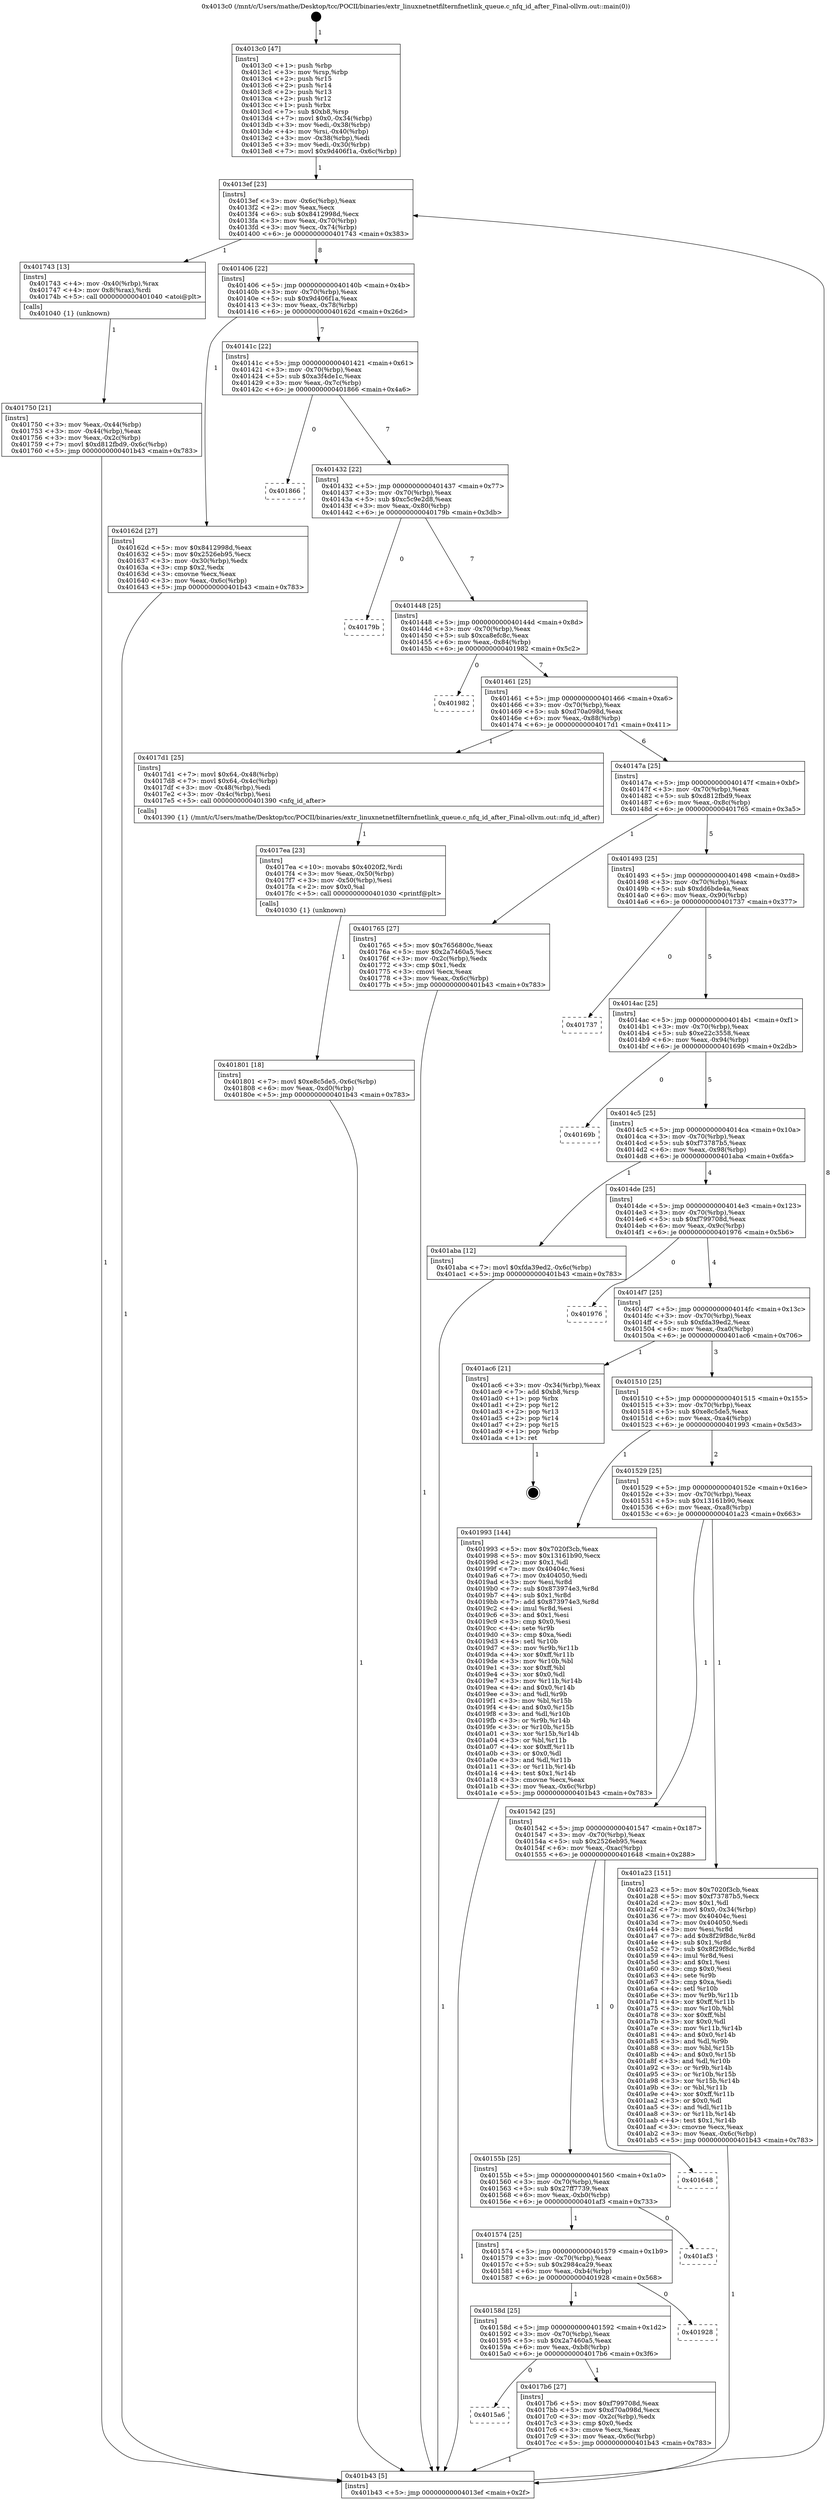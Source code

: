 digraph "0x4013c0" {
  label = "0x4013c0 (/mnt/c/Users/mathe/Desktop/tcc/POCII/binaries/extr_linuxnetnetfilternfnetlink_queue.c_nfq_id_after_Final-ollvm.out::main(0))"
  labelloc = "t"
  node[shape=record]

  Entry [label="",width=0.3,height=0.3,shape=circle,fillcolor=black,style=filled]
  "0x4013ef" [label="{
     0x4013ef [23]\l
     | [instrs]\l
     &nbsp;&nbsp;0x4013ef \<+3\>: mov -0x6c(%rbp),%eax\l
     &nbsp;&nbsp;0x4013f2 \<+2\>: mov %eax,%ecx\l
     &nbsp;&nbsp;0x4013f4 \<+6\>: sub $0x8412998d,%ecx\l
     &nbsp;&nbsp;0x4013fa \<+3\>: mov %eax,-0x70(%rbp)\l
     &nbsp;&nbsp;0x4013fd \<+3\>: mov %ecx,-0x74(%rbp)\l
     &nbsp;&nbsp;0x401400 \<+6\>: je 0000000000401743 \<main+0x383\>\l
  }"]
  "0x401743" [label="{
     0x401743 [13]\l
     | [instrs]\l
     &nbsp;&nbsp;0x401743 \<+4\>: mov -0x40(%rbp),%rax\l
     &nbsp;&nbsp;0x401747 \<+4\>: mov 0x8(%rax),%rdi\l
     &nbsp;&nbsp;0x40174b \<+5\>: call 0000000000401040 \<atoi@plt\>\l
     | [calls]\l
     &nbsp;&nbsp;0x401040 \{1\} (unknown)\l
  }"]
  "0x401406" [label="{
     0x401406 [22]\l
     | [instrs]\l
     &nbsp;&nbsp;0x401406 \<+5\>: jmp 000000000040140b \<main+0x4b\>\l
     &nbsp;&nbsp;0x40140b \<+3\>: mov -0x70(%rbp),%eax\l
     &nbsp;&nbsp;0x40140e \<+5\>: sub $0x9d406f1a,%eax\l
     &nbsp;&nbsp;0x401413 \<+3\>: mov %eax,-0x78(%rbp)\l
     &nbsp;&nbsp;0x401416 \<+6\>: je 000000000040162d \<main+0x26d\>\l
  }"]
  Exit [label="",width=0.3,height=0.3,shape=circle,fillcolor=black,style=filled,peripheries=2]
  "0x40162d" [label="{
     0x40162d [27]\l
     | [instrs]\l
     &nbsp;&nbsp;0x40162d \<+5\>: mov $0x8412998d,%eax\l
     &nbsp;&nbsp;0x401632 \<+5\>: mov $0x2526eb95,%ecx\l
     &nbsp;&nbsp;0x401637 \<+3\>: mov -0x30(%rbp),%edx\l
     &nbsp;&nbsp;0x40163a \<+3\>: cmp $0x2,%edx\l
     &nbsp;&nbsp;0x40163d \<+3\>: cmovne %ecx,%eax\l
     &nbsp;&nbsp;0x401640 \<+3\>: mov %eax,-0x6c(%rbp)\l
     &nbsp;&nbsp;0x401643 \<+5\>: jmp 0000000000401b43 \<main+0x783\>\l
  }"]
  "0x40141c" [label="{
     0x40141c [22]\l
     | [instrs]\l
     &nbsp;&nbsp;0x40141c \<+5\>: jmp 0000000000401421 \<main+0x61\>\l
     &nbsp;&nbsp;0x401421 \<+3\>: mov -0x70(%rbp),%eax\l
     &nbsp;&nbsp;0x401424 \<+5\>: sub $0xa3f4de1c,%eax\l
     &nbsp;&nbsp;0x401429 \<+3\>: mov %eax,-0x7c(%rbp)\l
     &nbsp;&nbsp;0x40142c \<+6\>: je 0000000000401866 \<main+0x4a6\>\l
  }"]
  "0x401b43" [label="{
     0x401b43 [5]\l
     | [instrs]\l
     &nbsp;&nbsp;0x401b43 \<+5\>: jmp 00000000004013ef \<main+0x2f\>\l
  }"]
  "0x4013c0" [label="{
     0x4013c0 [47]\l
     | [instrs]\l
     &nbsp;&nbsp;0x4013c0 \<+1\>: push %rbp\l
     &nbsp;&nbsp;0x4013c1 \<+3\>: mov %rsp,%rbp\l
     &nbsp;&nbsp;0x4013c4 \<+2\>: push %r15\l
     &nbsp;&nbsp;0x4013c6 \<+2\>: push %r14\l
     &nbsp;&nbsp;0x4013c8 \<+2\>: push %r13\l
     &nbsp;&nbsp;0x4013ca \<+2\>: push %r12\l
     &nbsp;&nbsp;0x4013cc \<+1\>: push %rbx\l
     &nbsp;&nbsp;0x4013cd \<+7\>: sub $0xb8,%rsp\l
     &nbsp;&nbsp;0x4013d4 \<+7\>: movl $0x0,-0x34(%rbp)\l
     &nbsp;&nbsp;0x4013db \<+3\>: mov %edi,-0x38(%rbp)\l
     &nbsp;&nbsp;0x4013de \<+4\>: mov %rsi,-0x40(%rbp)\l
     &nbsp;&nbsp;0x4013e2 \<+3\>: mov -0x38(%rbp),%edi\l
     &nbsp;&nbsp;0x4013e5 \<+3\>: mov %edi,-0x30(%rbp)\l
     &nbsp;&nbsp;0x4013e8 \<+7\>: movl $0x9d406f1a,-0x6c(%rbp)\l
  }"]
  "0x401750" [label="{
     0x401750 [21]\l
     | [instrs]\l
     &nbsp;&nbsp;0x401750 \<+3\>: mov %eax,-0x44(%rbp)\l
     &nbsp;&nbsp;0x401753 \<+3\>: mov -0x44(%rbp),%eax\l
     &nbsp;&nbsp;0x401756 \<+3\>: mov %eax,-0x2c(%rbp)\l
     &nbsp;&nbsp;0x401759 \<+7\>: movl $0xd812fbd9,-0x6c(%rbp)\l
     &nbsp;&nbsp;0x401760 \<+5\>: jmp 0000000000401b43 \<main+0x783\>\l
  }"]
  "0x401801" [label="{
     0x401801 [18]\l
     | [instrs]\l
     &nbsp;&nbsp;0x401801 \<+7\>: movl $0xe8c5de5,-0x6c(%rbp)\l
     &nbsp;&nbsp;0x401808 \<+6\>: mov %eax,-0xd0(%rbp)\l
     &nbsp;&nbsp;0x40180e \<+5\>: jmp 0000000000401b43 \<main+0x783\>\l
  }"]
  "0x401866" [label="{
     0x401866\l
  }", style=dashed]
  "0x401432" [label="{
     0x401432 [22]\l
     | [instrs]\l
     &nbsp;&nbsp;0x401432 \<+5\>: jmp 0000000000401437 \<main+0x77\>\l
     &nbsp;&nbsp;0x401437 \<+3\>: mov -0x70(%rbp),%eax\l
     &nbsp;&nbsp;0x40143a \<+5\>: sub $0xc5c9e2d8,%eax\l
     &nbsp;&nbsp;0x40143f \<+3\>: mov %eax,-0x80(%rbp)\l
     &nbsp;&nbsp;0x401442 \<+6\>: je 000000000040179b \<main+0x3db\>\l
  }"]
  "0x4017ea" [label="{
     0x4017ea [23]\l
     | [instrs]\l
     &nbsp;&nbsp;0x4017ea \<+10\>: movabs $0x4020f2,%rdi\l
     &nbsp;&nbsp;0x4017f4 \<+3\>: mov %eax,-0x50(%rbp)\l
     &nbsp;&nbsp;0x4017f7 \<+3\>: mov -0x50(%rbp),%esi\l
     &nbsp;&nbsp;0x4017fa \<+2\>: mov $0x0,%al\l
     &nbsp;&nbsp;0x4017fc \<+5\>: call 0000000000401030 \<printf@plt\>\l
     | [calls]\l
     &nbsp;&nbsp;0x401030 \{1\} (unknown)\l
  }"]
  "0x40179b" [label="{
     0x40179b\l
  }", style=dashed]
  "0x401448" [label="{
     0x401448 [25]\l
     | [instrs]\l
     &nbsp;&nbsp;0x401448 \<+5\>: jmp 000000000040144d \<main+0x8d\>\l
     &nbsp;&nbsp;0x40144d \<+3\>: mov -0x70(%rbp),%eax\l
     &nbsp;&nbsp;0x401450 \<+5\>: sub $0xca8efc8c,%eax\l
     &nbsp;&nbsp;0x401455 \<+6\>: mov %eax,-0x84(%rbp)\l
     &nbsp;&nbsp;0x40145b \<+6\>: je 0000000000401982 \<main+0x5c2\>\l
  }"]
  "0x4015a6" [label="{
     0x4015a6\l
  }", style=dashed]
  "0x401982" [label="{
     0x401982\l
  }", style=dashed]
  "0x401461" [label="{
     0x401461 [25]\l
     | [instrs]\l
     &nbsp;&nbsp;0x401461 \<+5\>: jmp 0000000000401466 \<main+0xa6\>\l
     &nbsp;&nbsp;0x401466 \<+3\>: mov -0x70(%rbp),%eax\l
     &nbsp;&nbsp;0x401469 \<+5\>: sub $0xd70a098d,%eax\l
     &nbsp;&nbsp;0x40146e \<+6\>: mov %eax,-0x88(%rbp)\l
     &nbsp;&nbsp;0x401474 \<+6\>: je 00000000004017d1 \<main+0x411\>\l
  }"]
  "0x4017b6" [label="{
     0x4017b6 [27]\l
     | [instrs]\l
     &nbsp;&nbsp;0x4017b6 \<+5\>: mov $0xf799708d,%eax\l
     &nbsp;&nbsp;0x4017bb \<+5\>: mov $0xd70a098d,%ecx\l
     &nbsp;&nbsp;0x4017c0 \<+3\>: mov -0x2c(%rbp),%edx\l
     &nbsp;&nbsp;0x4017c3 \<+3\>: cmp $0x0,%edx\l
     &nbsp;&nbsp;0x4017c6 \<+3\>: cmove %ecx,%eax\l
     &nbsp;&nbsp;0x4017c9 \<+3\>: mov %eax,-0x6c(%rbp)\l
     &nbsp;&nbsp;0x4017cc \<+5\>: jmp 0000000000401b43 \<main+0x783\>\l
  }"]
  "0x4017d1" [label="{
     0x4017d1 [25]\l
     | [instrs]\l
     &nbsp;&nbsp;0x4017d1 \<+7\>: movl $0x64,-0x48(%rbp)\l
     &nbsp;&nbsp;0x4017d8 \<+7\>: movl $0x64,-0x4c(%rbp)\l
     &nbsp;&nbsp;0x4017df \<+3\>: mov -0x48(%rbp),%edi\l
     &nbsp;&nbsp;0x4017e2 \<+3\>: mov -0x4c(%rbp),%esi\l
     &nbsp;&nbsp;0x4017e5 \<+5\>: call 0000000000401390 \<nfq_id_after\>\l
     | [calls]\l
     &nbsp;&nbsp;0x401390 \{1\} (/mnt/c/Users/mathe/Desktop/tcc/POCII/binaries/extr_linuxnetnetfilternfnetlink_queue.c_nfq_id_after_Final-ollvm.out::nfq_id_after)\l
  }"]
  "0x40147a" [label="{
     0x40147a [25]\l
     | [instrs]\l
     &nbsp;&nbsp;0x40147a \<+5\>: jmp 000000000040147f \<main+0xbf\>\l
     &nbsp;&nbsp;0x40147f \<+3\>: mov -0x70(%rbp),%eax\l
     &nbsp;&nbsp;0x401482 \<+5\>: sub $0xd812fbd9,%eax\l
     &nbsp;&nbsp;0x401487 \<+6\>: mov %eax,-0x8c(%rbp)\l
     &nbsp;&nbsp;0x40148d \<+6\>: je 0000000000401765 \<main+0x3a5\>\l
  }"]
  "0x40158d" [label="{
     0x40158d [25]\l
     | [instrs]\l
     &nbsp;&nbsp;0x40158d \<+5\>: jmp 0000000000401592 \<main+0x1d2\>\l
     &nbsp;&nbsp;0x401592 \<+3\>: mov -0x70(%rbp),%eax\l
     &nbsp;&nbsp;0x401595 \<+5\>: sub $0x2a7460a5,%eax\l
     &nbsp;&nbsp;0x40159a \<+6\>: mov %eax,-0xb8(%rbp)\l
     &nbsp;&nbsp;0x4015a0 \<+6\>: je 00000000004017b6 \<main+0x3f6\>\l
  }"]
  "0x401765" [label="{
     0x401765 [27]\l
     | [instrs]\l
     &nbsp;&nbsp;0x401765 \<+5\>: mov $0x7656800c,%eax\l
     &nbsp;&nbsp;0x40176a \<+5\>: mov $0x2a7460a5,%ecx\l
     &nbsp;&nbsp;0x40176f \<+3\>: mov -0x2c(%rbp),%edx\l
     &nbsp;&nbsp;0x401772 \<+3\>: cmp $0x1,%edx\l
     &nbsp;&nbsp;0x401775 \<+3\>: cmovl %ecx,%eax\l
     &nbsp;&nbsp;0x401778 \<+3\>: mov %eax,-0x6c(%rbp)\l
     &nbsp;&nbsp;0x40177b \<+5\>: jmp 0000000000401b43 \<main+0x783\>\l
  }"]
  "0x401493" [label="{
     0x401493 [25]\l
     | [instrs]\l
     &nbsp;&nbsp;0x401493 \<+5\>: jmp 0000000000401498 \<main+0xd8\>\l
     &nbsp;&nbsp;0x401498 \<+3\>: mov -0x70(%rbp),%eax\l
     &nbsp;&nbsp;0x40149b \<+5\>: sub $0xdd6bde4a,%eax\l
     &nbsp;&nbsp;0x4014a0 \<+6\>: mov %eax,-0x90(%rbp)\l
     &nbsp;&nbsp;0x4014a6 \<+6\>: je 0000000000401737 \<main+0x377\>\l
  }"]
  "0x401928" [label="{
     0x401928\l
  }", style=dashed]
  "0x401737" [label="{
     0x401737\l
  }", style=dashed]
  "0x4014ac" [label="{
     0x4014ac [25]\l
     | [instrs]\l
     &nbsp;&nbsp;0x4014ac \<+5\>: jmp 00000000004014b1 \<main+0xf1\>\l
     &nbsp;&nbsp;0x4014b1 \<+3\>: mov -0x70(%rbp),%eax\l
     &nbsp;&nbsp;0x4014b4 \<+5\>: sub $0xe22c3558,%eax\l
     &nbsp;&nbsp;0x4014b9 \<+6\>: mov %eax,-0x94(%rbp)\l
     &nbsp;&nbsp;0x4014bf \<+6\>: je 000000000040169b \<main+0x2db\>\l
  }"]
  "0x401574" [label="{
     0x401574 [25]\l
     | [instrs]\l
     &nbsp;&nbsp;0x401574 \<+5\>: jmp 0000000000401579 \<main+0x1b9\>\l
     &nbsp;&nbsp;0x401579 \<+3\>: mov -0x70(%rbp),%eax\l
     &nbsp;&nbsp;0x40157c \<+5\>: sub $0x2984ca29,%eax\l
     &nbsp;&nbsp;0x401581 \<+6\>: mov %eax,-0xb4(%rbp)\l
     &nbsp;&nbsp;0x401587 \<+6\>: je 0000000000401928 \<main+0x568\>\l
  }"]
  "0x40169b" [label="{
     0x40169b\l
  }", style=dashed]
  "0x4014c5" [label="{
     0x4014c5 [25]\l
     | [instrs]\l
     &nbsp;&nbsp;0x4014c5 \<+5\>: jmp 00000000004014ca \<main+0x10a\>\l
     &nbsp;&nbsp;0x4014ca \<+3\>: mov -0x70(%rbp),%eax\l
     &nbsp;&nbsp;0x4014cd \<+5\>: sub $0xf73787b5,%eax\l
     &nbsp;&nbsp;0x4014d2 \<+6\>: mov %eax,-0x98(%rbp)\l
     &nbsp;&nbsp;0x4014d8 \<+6\>: je 0000000000401aba \<main+0x6fa\>\l
  }"]
  "0x401af3" [label="{
     0x401af3\l
  }", style=dashed]
  "0x401aba" [label="{
     0x401aba [12]\l
     | [instrs]\l
     &nbsp;&nbsp;0x401aba \<+7\>: movl $0xfda39ed2,-0x6c(%rbp)\l
     &nbsp;&nbsp;0x401ac1 \<+5\>: jmp 0000000000401b43 \<main+0x783\>\l
  }"]
  "0x4014de" [label="{
     0x4014de [25]\l
     | [instrs]\l
     &nbsp;&nbsp;0x4014de \<+5\>: jmp 00000000004014e3 \<main+0x123\>\l
     &nbsp;&nbsp;0x4014e3 \<+3\>: mov -0x70(%rbp),%eax\l
     &nbsp;&nbsp;0x4014e6 \<+5\>: sub $0xf799708d,%eax\l
     &nbsp;&nbsp;0x4014eb \<+6\>: mov %eax,-0x9c(%rbp)\l
     &nbsp;&nbsp;0x4014f1 \<+6\>: je 0000000000401976 \<main+0x5b6\>\l
  }"]
  "0x40155b" [label="{
     0x40155b [25]\l
     | [instrs]\l
     &nbsp;&nbsp;0x40155b \<+5\>: jmp 0000000000401560 \<main+0x1a0\>\l
     &nbsp;&nbsp;0x401560 \<+3\>: mov -0x70(%rbp),%eax\l
     &nbsp;&nbsp;0x401563 \<+5\>: sub $0x27ff7739,%eax\l
     &nbsp;&nbsp;0x401568 \<+6\>: mov %eax,-0xb0(%rbp)\l
     &nbsp;&nbsp;0x40156e \<+6\>: je 0000000000401af3 \<main+0x733\>\l
  }"]
  "0x401976" [label="{
     0x401976\l
  }", style=dashed]
  "0x4014f7" [label="{
     0x4014f7 [25]\l
     | [instrs]\l
     &nbsp;&nbsp;0x4014f7 \<+5\>: jmp 00000000004014fc \<main+0x13c\>\l
     &nbsp;&nbsp;0x4014fc \<+3\>: mov -0x70(%rbp),%eax\l
     &nbsp;&nbsp;0x4014ff \<+5\>: sub $0xfda39ed2,%eax\l
     &nbsp;&nbsp;0x401504 \<+6\>: mov %eax,-0xa0(%rbp)\l
     &nbsp;&nbsp;0x40150a \<+6\>: je 0000000000401ac6 \<main+0x706\>\l
  }"]
  "0x401648" [label="{
     0x401648\l
  }", style=dashed]
  "0x401ac6" [label="{
     0x401ac6 [21]\l
     | [instrs]\l
     &nbsp;&nbsp;0x401ac6 \<+3\>: mov -0x34(%rbp),%eax\l
     &nbsp;&nbsp;0x401ac9 \<+7\>: add $0xb8,%rsp\l
     &nbsp;&nbsp;0x401ad0 \<+1\>: pop %rbx\l
     &nbsp;&nbsp;0x401ad1 \<+2\>: pop %r12\l
     &nbsp;&nbsp;0x401ad3 \<+2\>: pop %r13\l
     &nbsp;&nbsp;0x401ad5 \<+2\>: pop %r14\l
     &nbsp;&nbsp;0x401ad7 \<+2\>: pop %r15\l
     &nbsp;&nbsp;0x401ad9 \<+1\>: pop %rbp\l
     &nbsp;&nbsp;0x401ada \<+1\>: ret\l
  }"]
  "0x401510" [label="{
     0x401510 [25]\l
     | [instrs]\l
     &nbsp;&nbsp;0x401510 \<+5\>: jmp 0000000000401515 \<main+0x155\>\l
     &nbsp;&nbsp;0x401515 \<+3\>: mov -0x70(%rbp),%eax\l
     &nbsp;&nbsp;0x401518 \<+5\>: sub $0xe8c5de5,%eax\l
     &nbsp;&nbsp;0x40151d \<+6\>: mov %eax,-0xa4(%rbp)\l
     &nbsp;&nbsp;0x401523 \<+6\>: je 0000000000401993 \<main+0x5d3\>\l
  }"]
  "0x401542" [label="{
     0x401542 [25]\l
     | [instrs]\l
     &nbsp;&nbsp;0x401542 \<+5\>: jmp 0000000000401547 \<main+0x187\>\l
     &nbsp;&nbsp;0x401547 \<+3\>: mov -0x70(%rbp),%eax\l
     &nbsp;&nbsp;0x40154a \<+5\>: sub $0x2526eb95,%eax\l
     &nbsp;&nbsp;0x40154f \<+6\>: mov %eax,-0xac(%rbp)\l
     &nbsp;&nbsp;0x401555 \<+6\>: je 0000000000401648 \<main+0x288\>\l
  }"]
  "0x401993" [label="{
     0x401993 [144]\l
     | [instrs]\l
     &nbsp;&nbsp;0x401993 \<+5\>: mov $0x7020f3cb,%eax\l
     &nbsp;&nbsp;0x401998 \<+5\>: mov $0x13161b90,%ecx\l
     &nbsp;&nbsp;0x40199d \<+2\>: mov $0x1,%dl\l
     &nbsp;&nbsp;0x40199f \<+7\>: mov 0x40404c,%esi\l
     &nbsp;&nbsp;0x4019a6 \<+7\>: mov 0x404050,%edi\l
     &nbsp;&nbsp;0x4019ad \<+3\>: mov %esi,%r8d\l
     &nbsp;&nbsp;0x4019b0 \<+7\>: sub $0x873974e3,%r8d\l
     &nbsp;&nbsp;0x4019b7 \<+4\>: sub $0x1,%r8d\l
     &nbsp;&nbsp;0x4019bb \<+7\>: add $0x873974e3,%r8d\l
     &nbsp;&nbsp;0x4019c2 \<+4\>: imul %r8d,%esi\l
     &nbsp;&nbsp;0x4019c6 \<+3\>: and $0x1,%esi\l
     &nbsp;&nbsp;0x4019c9 \<+3\>: cmp $0x0,%esi\l
     &nbsp;&nbsp;0x4019cc \<+4\>: sete %r9b\l
     &nbsp;&nbsp;0x4019d0 \<+3\>: cmp $0xa,%edi\l
     &nbsp;&nbsp;0x4019d3 \<+4\>: setl %r10b\l
     &nbsp;&nbsp;0x4019d7 \<+3\>: mov %r9b,%r11b\l
     &nbsp;&nbsp;0x4019da \<+4\>: xor $0xff,%r11b\l
     &nbsp;&nbsp;0x4019de \<+3\>: mov %r10b,%bl\l
     &nbsp;&nbsp;0x4019e1 \<+3\>: xor $0xff,%bl\l
     &nbsp;&nbsp;0x4019e4 \<+3\>: xor $0x0,%dl\l
     &nbsp;&nbsp;0x4019e7 \<+3\>: mov %r11b,%r14b\l
     &nbsp;&nbsp;0x4019ea \<+4\>: and $0x0,%r14b\l
     &nbsp;&nbsp;0x4019ee \<+3\>: and %dl,%r9b\l
     &nbsp;&nbsp;0x4019f1 \<+3\>: mov %bl,%r15b\l
     &nbsp;&nbsp;0x4019f4 \<+4\>: and $0x0,%r15b\l
     &nbsp;&nbsp;0x4019f8 \<+3\>: and %dl,%r10b\l
     &nbsp;&nbsp;0x4019fb \<+3\>: or %r9b,%r14b\l
     &nbsp;&nbsp;0x4019fe \<+3\>: or %r10b,%r15b\l
     &nbsp;&nbsp;0x401a01 \<+3\>: xor %r15b,%r14b\l
     &nbsp;&nbsp;0x401a04 \<+3\>: or %bl,%r11b\l
     &nbsp;&nbsp;0x401a07 \<+4\>: xor $0xff,%r11b\l
     &nbsp;&nbsp;0x401a0b \<+3\>: or $0x0,%dl\l
     &nbsp;&nbsp;0x401a0e \<+3\>: and %dl,%r11b\l
     &nbsp;&nbsp;0x401a11 \<+3\>: or %r11b,%r14b\l
     &nbsp;&nbsp;0x401a14 \<+4\>: test $0x1,%r14b\l
     &nbsp;&nbsp;0x401a18 \<+3\>: cmovne %ecx,%eax\l
     &nbsp;&nbsp;0x401a1b \<+3\>: mov %eax,-0x6c(%rbp)\l
     &nbsp;&nbsp;0x401a1e \<+5\>: jmp 0000000000401b43 \<main+0x783\>\l
  }"]
  "0x401529" [label="{
     0x401529 [25]\l
     | [instrs]\l
     &nbsp;&nbsp;0x401529 \<+5\>: jmp 000000000040152e \<main+0x16e\>\l
     &nbsp;&nbsp;0x40152e \<+3\>: mov -0x70(%rbp),%eax\l
     &nbsp;&nbsp;0x401531 \<+5\>: sub $0x13161b90,%eax\l
     &nbsp;&nbsp;0x401536 \<+6\>: mov %eax,-0xa8(%rbp)\l
     &nbsp;&nbsp;0x40153c \<+6\>: je 0000000000401a23 \<main+0x663\>\l
  }"]
  "0x401a23" [label="{
     0x401a23 [151]\l
     | [instrs]\l
     &nbsp;&nbsp;0x401a23 \<+5\>: mov $0x7020f3cb,%eax\l
     &nbsp;&nbsp;0x401a28 \<+5\>: mov $0xf73787b5,%ecx\l
     &nbsp;&nbsp;0x401a2d \<+2\>: mov $0x1,%dl\l
     &nbsp;&nbsp;0x401a2f \<+7\>: movl $0x0,-0x34(%rbp)\l
     &nbsp;&nbsp;0x401a36 \<+7\>: mov 0x40404c,%esi\l
     &nbsp;&nbsp;0x401a3d \<+7\>: mov 0x404050,%edi\l
     &nbsp;&nbsp;0x401a44 \<+3\>: mov %esi,%r8d\l
     &nbsp;&nbsp;0x401a47 \<+7\>: add $0x8f29f8dc,%r8d\l
     &nbsp;&nbsp;0x401a4e \<+4\>: sub $0x1,%r8d\l
     &nbsp;&nbsp;0x401a52 \<+7\>: sub $0x8f29f8dc,%r8d\l
     &nbsp;&nbsp;0x401a59 \<+4\>: imul %r8d,%esi\l
     &nbsp;&nbsp;0x401a5d \<+3\>: and $0x1,%esi\l
     &nbsp;&nbsp;0x401a60 \<+3\>: cmp $0x0,%esi\l
     &nbsp;&nbsp;0x401a63 \<+4\>: sete %r9b\l
     &nbsp;&nbsp;0x401a67 \<+3\>: cmp $0xa,%edi\l
     &nbsp;&nbsp;0x401a6a \<+4\>: setl %r10b\l
     &nbsp;&nbsp;0x401a6e \<+3\>: mov %r9b,%r11b\l
     &nbsp;&nbsp;0x401a71 \<+4\>: xor $0xff,%r11b\l
     &nbsp;&nbsp;0x401a75 \<+3\>: mov %r10b,%bl\l
     &nbsp;&nbsp;0x401a78 \<+3\>: xor $0xff,%bl\l
     &nbsp;&nbsp;0x401a7b \<+3\>: xor $0x0,%dl\l
     &nbsp;&nbsp;0x401a7e \<+3\>: mov %r11b,%r14b\l
     &nbsp;&nbsp;0x401a81 \<+4\>: and $0x0,%r14b\l
     &nbsp;&nbsp;0x401a85 \<+3\>: and %dl,%r9b\l
     &nbsp;&nbsp;0x401a88 \<+3\>: mov %bl,%r15b\l
     &nbsp;&nbsp;0x401a8b \<+4\>: and $0x0,%r15b\l
     &nbsp;&nbsp;0x401a8f \<+3\>: and %dl,%r10b\l
     &nbsp;&nbsp;0x401a92 \<+3\>: or %r9b,%r14b\l
     &nbsp;&nbsp;0x401a95 \<+3\>: or %r10b,%r15b\l
     &nbsp;&nbsp;0x401a98 \<+3\>: xor %r15b,%r14b\l
     &nbsp;&nbsp;0x401a9b \<+3\>: or %bl,%r11b\l
     &nbsp;&nbsp;0x401a9e \<+4\>: xor $0xff,%r11b\l
     &nbsp;&nbsp;0x401aa2 \<+3\>: or $0x0,%dl\l
     &nbsp;&nbsp;0x401aa5 \<+3\>: and %dl,%r11b\l
     &nbsp;&nbsp;0x401aa8 \<+3\>: or %r11b,%r14b\l
     &nbsp;&nbsp;0x401aab \<+4\>: test $0x1,%r14b\l
     &nbsp;&nbsp;0x401aaf \<+3\>: cmovne %ecx,%eax\l
     &nbsp;&nbsp;0x401ab2 \<+3\>: mov %eax,-0x6c(%rbp)\l
     &nbsp;&nbsp;0x401ab5 \<+5\>: jmp 0000000000401b43 \<main+0x783\>\l
  }"]
  Entry -> "0x4013c0" [label=" 1"]
  "0x4013ef" -> "0x401743" [label=" 1"]
  "0x4013ef" -> "0x401406" [label=" 8"]
  "0x401ac6" -> Exit [label=" 1"]
  "0x401406" -> "0x40162d" [label=" 1"]
  "0x401406" -> "0x40141c" [label=" 7"]
  "0x40162d" -> "0x401b43" [label=" 1"]
  "0x4013c0" -> "0x4013ef" [label=" 1"]
  "0x401b43" -> "0x4013ef" [label=" 8"]
  "0x401743" -> "0x401750" [label=" 1"]
  "0x401750" -> "0x401b43" [label=" 1"]
  "0x401aba" -> "0x401b43" [label=" 1"]
  "0x40141c" -> "0x401866" [label=" 0"]
  "0x40141c" -> "0x401432" [label=" 7"]
  "0x401a23" -> "0x401b43" [label=" 1"]
  "0x401432" -> "0x40179b" [label=" 0"]
  "0x401432" -> "0x401448" [label=" 7"]
  "0x401993" -> "0x401b43" [label=" 1"]
  "0x401448" -> "0x401982" [label=" 0"]
  "0x401448" -> "0x401461" [label=" 7"]
  "0x401801" -> "0x401b43" [label=" 1"]
  "0x401461" -> "0x4017d1" [label=" 1"]
  "0x401461" -> "0x40147a" [label=" 6"]
  "0x4017ea" -> "0x401801" [label=" 1"]
  "0x40147a" -> "0x401765" [label=" 1"]
  "0x40147a" -> "0x401493" [label=" 5"]
  "0x401765" -> "0x401b43" [label=" 1"]
  "0x4017b6" -> "0x401b43" [label=" 1"]
  "0x401493" -> "0x401737" [label=" 0"]
  "0x401493" -> "0x4014ac" [label=" 5"]
  "0x40158d" -> "0x4015a6" [label=" 0"]
  "0x4014ac" -> "0x40169b" [label=" 0"]
  "0x4014ac" -> "0x4014c5" [label=" 5"]
  "0x4017d1" -> "0x4017ea" [label=" 1"]
  "0x4014c5" -> "0x401aba" [label=" 1"]
  "0x4014c5" -> "0x4014de" [label=" 4"]
  "0x401574" -> "0x40158d" [label=" 1"]
  "0x4014de" -> "0x401976" [label=" 0"]
  "0x4014de" -> "0x4014f7" [label=" 4"]
  "0x40158d" -> "0x4017b6" [label=" 1"]
  "0x4014f7" -> "0x401ac6" [label=" 1"]
  "0x4014f7" -> "0x401510" [label=" 3"]
  "0x40155b" -> "0x401574" [label=" 1"]
  "0x401510" -> "0x401993" [label=" 1"]
  "0x401510" -> "0x401529" [label=" 2"]
  "0x401574" -> "0x401928" [label=" 0"]
  "0x401529" -> "0x401a23" [label=" 1"]
  "0x401529" -> "0x401542" [label=" 1"]
  "0x40155b" -> "0x401af3" [label=" 0"]
  "0x401542" -> "0x401648" [label=" 0"]
  "0x401542" -> "0x40155b" [label=" 1"]
}
